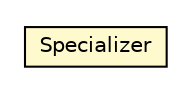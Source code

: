 #!/usr/local/bin/dot
#
# Class diagram 
# Generated by UMLGraph version R5_6-24-gf6e263 (http://www.umlgraph.org/)
#

digraph G {
	edge [fontname="Helvetica",fontsize=10,labelfontname="Helvetica",labelfontsize=10];
	node [fontname="Helvetica",fontsize=10,shape=plaintext];
	nodesep=0.25;
	ranksep=0.5;
	// org.universAAL.middleware.util.Specializer
	c359499 [label=<<table title="org.universAAL.middleware.util.Specializer" border="0" cellborder="1" cellspacing="0" cellpadding="2" port="p" bgcolor="lemonChiffon" href="./Specializer.html">
		<tr><td><table border="0" cellspacing="0" cellpadding="1">
<tr><td align="center" balign="center"> Specializer </td></tr>
		</table></td></tr>
		</table>>, URL="./Specializer.html", fontname="Helvetica", fontcolor="black", fontsize=10.0];
}

